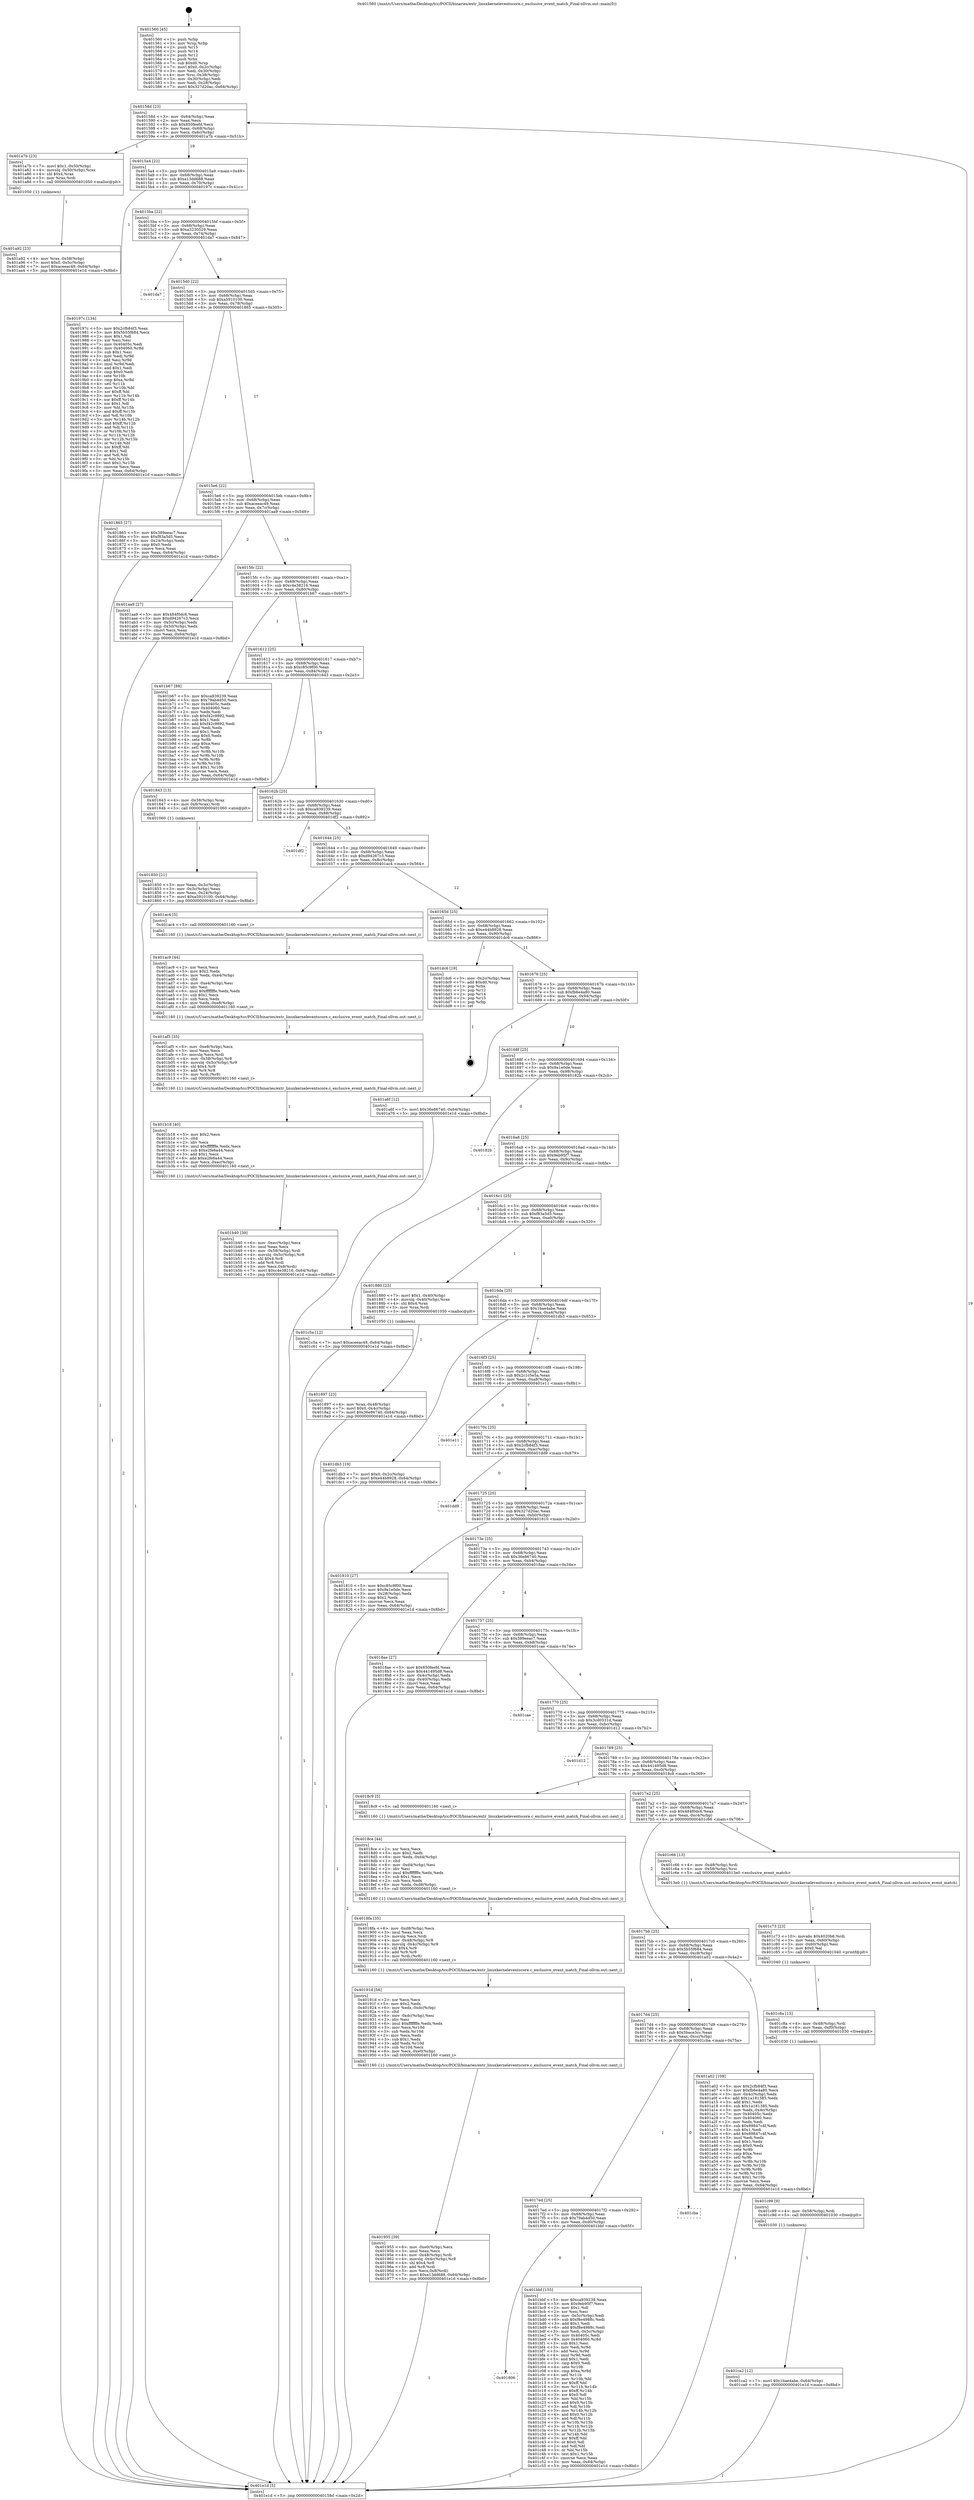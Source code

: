 digraph "0x401560" {
  label = "0x401560 (/mnt/c/Users/mathe/Desktop/tcc/POCII/binaries/extr_linuxkerneleventscore.c_exclusive_event_match_Final-ollvm.out::main(0))"
  labelloc = "t"
  node[shape=record]

  Entry [label="",width=0.3,height=0.3,shape=circle,fillcolor=black,style=filled]
  "0x40158d" [label="{
     0x40158d [23]\l
     | [instrs]\l
     &nbsp;&nbsp;0x40158d \<+3\>: mov -0x64(%rbp),%eax\l
     &nbsp;&nbsp;0x401590 \<+2\>: mov %eax,%ecx\l
     &nbsp;&nbsp;0x401592 \<+6\>: sub $0x850feefd,%ecx\l
     &nbsp;&nbsp;0x401598 \<+3\>: mov %eax,-0x68(%rbp)\l
     &nbsp;&nbsp;0x40159b \<+3\>: mov %ecx,-0x6c(%rbp)\l
     &nbsp;&nbsp;0x40159e \<+6\>: je 0000000000401a7b \<main+0x51b\>\l
  }"]
  "0x401a7b" [label="{
     0x401a7b [23]\l
     | [instrs]\l
     &nbsp;&nbsp;0x401a7b \<+7\>: movl $0x1,-0x50(%rbp)\l
     &nbsp;&nbsp;0x401a82 \<+4\>: movslq -0x50(%rbp),%rax\l
     &nbsp;&nbsp;0x401a86 \<+4\>: shl $0x4,%rax\l
     &nbsp;&nbsp;0x401a8a \<+3\>: mov %rax,%rdi\l
     &nbsp;&nbsp;0x401a8d \<+5\>: call 0000000000401050 \<malloc@plt\>\l
     | [calls]\l
     &nbsp;&nbsp;0x401050 \{1\} (unknown)\l
  }"]
  "0x4015a4" [label="{
     0x4015a4 [22]\l
     | [instrs]\l
     &nbsp;&nbsp;0x4015a4 \<+5\>: jmp 00000000004015a9 \<main+0x49\>\l
     &nbsp;&nbsp;0x4015a9 \<+3\>: mov -0x68(%rbp),%eax\l
     &nbsp;&nbsp;0x4015ac \<+5\>: sub $0xa13dd688,%eax\l
     &nbsp;&nbsp;0x4015b1 \<+3\>: mov %eax,-0x70(%rbp)\l
     &nbsp;&nbsp;0x4015b4 \<+6\>: je 000000000040197c \<main+0x41c\>\l
  }"]
  Exit [label="",width=0.3,height=0.3,shape=circle,fillcolor=black,style=filled,peripheries=2]
  "0x40197c" [label="{
     0x40197c [134]\l
     | [instrs]\l
     &nbsp;&nbsp;0x40197c \<+5\>: mov $0x2cfb84f3,%eax\l
     &nbsp;&nbsp;0x401981 \<+5\>: mov $0x5b55f684,%ecx\l
     &nbsp;&nbsp;0x401986 \<+2\>: mov $0x1,%dl\l
     &nbsp;&nbsp;0x401988 \<+2\>: xor %esi,%esi\l
     &nbsp;&nbsp;0x40198a \<+7\>: mov 0x40405c,%edi\l
     &nbsp;&nbsp;0x401991 \<+8\>: mov 0x404060,%r8d\l
     &nbsp;&nbsp;0x401999 \<+3\>: sub $0x1,%esi\l
     &nbsp;&nbsp;0x40199c \<+3\>: mov %edi,%r9d\l
     &nbsp;&nbsp;0x40199f \<+3\>: add %esi,%r9d\l
     &nbsp;&nbsp;0x4019a2 \<+4\>: imul %r9d,%edi\l
     &nbsp;&nbsp;0x4019a6 \<+3\>: and $0x1,%edi\l
     &nbsp;&nbsp;0x4019a9 \<+3\>: cmp $0x0,%edi\l
     &nbsp;&nbsp;0x4019ac \<+4\>: sete %r10b\l
     &nbsp;&nbsp;0x4019b0 \<+4\>: cmp $0xa,%r8d\l
     &nbsp;&nbsp;0x4019b4 \<+4\>: setl %r11b\l
     &nbsp;&nbsp;0x4019b8 \<+3\>: mov %r10b,%bl\l
     &nbsp;&nbsp;0x4019bb \<+3\>: xor $0xff,%bl\l
     &nbsp;&nbsp;0x4019be \<+3\>: mov %r11b,%r14b\l
     &nbsp;&nbsp;0x4019c1 \<+4\>: xor $0xff,%r14b\l
     &nbsp;&nbsp;0x4019c5 \<+3\>: xor $0x1,%dl\l
     &nbsp;&nbsp;0x4019c8 \<+3\>: mov %bl,%r15b\l
     &nbsp;&nbsp;0x4019cb \<+4\>: and $0xff,%r15b\l
     &nbsp;&nbsp;0x4019cf \<+3\>: and %dl,%r10b\l
     &nbsp;&nbsp;0x4019d2 \<+3\>: mov %r14b,%r12b\l
     &nbsp;&nbsp;0x4019d5 \<+4\>: and $0xff,%r12b\l
     &nbsp;&nbsp;0x4019d9 \<+3\>: and %dl,%r11b\l
     &nbsp;&nbsp;0x4019dc \<+3\>: or %r10b,%r15b\l
     &nbsp;&nbsp;0x4019df \<+3\>: or %r11b,%r12b\l
     &nbsp;&nbsp;0x4019e2 \<+3\>: xor %r12b,%r15b\l
     &nbsp;&nbsp;0x4019e5 \<+3\>: or %r14b,%bl\l
     &nbsp;&nbsp;0x4019e8 \<+3\>: xor $0xff,%bl\l
     &nbsp;&nbsp;0x4019eb \<+3\>: or $0x1,%dl\l
     &nbsp;&nbsp;0x4019ee \<+2\>: and %dl,%bl\l
     &nbsp;&nbsp;0x4019f0 \<+3\>: or %bl,%r15b\l
     &nbsp;&nbsp;0x4019f3 \<+4\>: test $0x1,%r15b\l
     &nbsp;&nbsp;0x4019f7 \<+3\>: cmovne %ecx,%eax\l
     &nbsp;&nbsp;0x4019fa \<+3\>: mov %eax,-0x64(%rbp)\l
     &nbsp;&nbsp;0x4019fd \<+5\>: jmp 0000000000401e1d \<main+0x8bd\>\l
  }"]
  "0x4015ba" [label="{
     0x4015ba [22]\l
     | [instrs]\l
     &nbsp;&nbsp;0x4015ba \<+5\>: jmp 00000000004015bf \<main+0x5f\>\l
     &nbsp;&nbsp;0x4015bf \<+3\>: mov -0x68(%rbp),%eax\l
     &nbsp;&nbsp;0x4015c2 \<+5\>: sub $0xa3230529,%eax\l
     &nbsp;&nbsp;0x4015c7 \<+3\>: mov %eax,-0x74(%rbp)\l
     &nbsp;&nbsp;0x4015ca \<+6\>: je 0000000000401da7 \<main+0x847\>\l
  }"]
  "0x401ca2" [label="{
     0x401ca2 [12]\l
     | [instrs]\l
     &nbsp;&nbsp;0x401ca2 \<+7\>: movl $0x1bae4abe,-0x64(%rbp)\l
     &nbsp;&nbsp;0x401ca9 \<+5\>: jmp 0000000000401e1d \<main+0x8bd\>\l
  }"]
  "0x401da7" [label="{
     0x401da7\l
  }", style=dashed]
  "0x4015d0" [label="{
     0x4015d0 [22]\l
     | [instrs]\l
     &nbsp;&nbsp;0x4015d0 \<+5\>: jmp 00000000004015d5 \<main+0x75\>\l
     &nbsp;&nbsp;0x4015d5 \<+3\>: mov -0x68(%rbp),%eax\l
     &nbsp;&nbsp;0x4015d8 \<+5\>: sub $0xa5910100,%eax\l
     &nbsp;&nbsp;0x4015dd \<+3\>: mov %eax,-0x78(%rbp)\l
     &nbsp;&nbsp;0x4015e0 \<+6\>: je 0000000000401865 \<main+0x305\>\l
  }"]
  "0x401c99" [label="{
     0x401c99 [9]\l
     | [instrs]\l
     &nbsp;&nbsp;0x401c99 \<+4\>: mov -0x58(%rbp),%rdi\l
     &nbsp;&nbsp;0x401c9d \<+5\>: call 0000000000401030 \<free@plt\>\l
     | [calls]\l
     &nbsp;&nbsp;0x401030 \{1\} (unknown)\l
  }"]
  "0x401865" [label="{
     0x401865 [27]\l
     | [instrs]\l
     &nbsp;&nbsp;0x401865 \<+5\>: mov $0x389eeac7,%eax\l
     &nbsp;&nbsp;0x40186a \<+5\>: mov $0xf83a5d5,%ecx\l
     &nbsp;&nbsp;0x40186f \<+3\>: mov -0x24(%rbp),%edx\l
     &nbsp;&nbsp;0x401872 \<+3\>: cmp $0x0,%edx\l
     &nbsp;&nbsp;0x401875 \<+3\>: cmove %ecx,%eax\l
     &nbsp;&nbsp;0x401878 \<+3\>: mov %eax,-0x64(%rbp)\l
     &nbsp;&nbsp;0x40187b \<+5\>: jmp 0000000000401e1d \<main+0x8bd\>\l
  }"]
  "0x4015e6" [label="{
     0x4015e6 [22]\l
     | [instrs]\l
     &nbsp;&nbsp;0x4015e6 \<+5\>: jmp 00000000004015eb \<main+0x8b\>\l
     &nbsp;&nbsp;0x4015eb \<+3\>: mov -0x68(%rbp),%eax\l
     &nbsp;&nbsp;0x4015ee \<+5\>: sub $0xaceeac49,%eax\l
     &nbsp;&nbsp;0x4015f3 \<+3\>: mov %eax,-0x7c(%rbp)\l
     &nbsp;&nbsp;0x4015f6 \<+6\>: je 0000000000401aa9 \<main+0x549\>\l
  }"]
  "0x401c8a" [label="{
     0x401c8a [15]\l
     | [instrs]\l
     &nbsp;&nbsp;0x401c8a \<+4\>: mov -0x48(%rbp),%rdi\l
     &nbsp;&nbsp;0x401c8e \<+6\>: mov %eax,-0xf0(%rbp)\l
     &nbsp;&nbsp;0x401c94 \<+5\>: call 0000000000401030 \<free@plt\>\l
     | [calls]\l
     &nbsp;&nbsp;0x401030 \{1\} (unknown)\l
  }"]
  "0x401aa9" [label="{
     0x401aa9 [27]\l
     | [instrs]\l
     &nbsp;&nbsp;0x401aa9 \<+5\>: mov $0x484f0dc6,%eax\l
     &nbsp;&nbsp;0x401aae \<+5\>: mov $0xd94267c3,%ecx\l
     &nbsp;&nbsp;0x401ab3 \<+3\>: mov -0x5c(%rbp),%edx\l
     &nbsp;&nbsp;0x401ab6 \<+3\>: cmp -0x50(%rbp),%edx\l
     &nbsp;&nbsp;0x401ab9 \<+3\>: cmovl %ecx,%eax\l
     &nbsp;&nbsp;0x401abc \<+3\>: mov %eax,-0x64(%rbp)\l
     &nbsp;&nbsp;0x401abf \<+5\>: jmp 0000000000401e1d \<main+0x8bd\>\l
  }"]
  "0x4015fc" [label="{
     0x4015fc [22]\l
     | [instrs]\l
     &nbsp;&nbsp;0x4015fc \<+5\>: jmp 0000000000401601 \<main+0xa1\>\l
     &nbsp;&nbsp;0x401601 \<+3\>: mov -0x68(%rbp),%eax\l
     &nbsp;&nbsp;0x401604 \<+5\>: sub $0xc4e38216,%eax\l
     &nbsp;&nbsp;0x401609 \<+3\>: mov %eax,-0x80(%rbp)\l
     &nbsp;&nbsp;0x40160c \<+6\>: je 0000000000401b67 \<main+0x607\>\l
  }"]
  "0x401c73" [label="{
     0x401c73 [23]\l
     | [instrs]\l
     &nbsp;&nbsp;0x401c73 \<+10\>: movabs $0x4020b6,%rdi\l
     &nbsp;&nbsp;0x401c7d \<+3\>: mov %eax,-0x60(%rbp)\l
     &nbsp;&nbsp;0x401c80 \<+3\>: mov -0x60(%rbp),%esi\l
     &nbsp;&nbsp;0x401c83 \<+2\>: mov $0x0,%al\l
     &nbsp;&nbsp;0x401c85 \<+5\>: call 0000000000401040 \<printf@plt\>\l
     | [calls]\l
     &nbsp;&nbsp;0x401040 \{1\} (unknown)\l
  }"]
  "0x401b67" [label="{
     0x401b67 [88]\l
     | [instrs]\l
     &nbsp;&nbsp;0x401b67 \<+5\>: mov $0xca939239,%eax\l
     &nbsp;&nbsp;0x401b6c \<+5\>: mov $0x79ab4d50,%ecx\l
     &nbsp;&nbsp;0x401b71 \<+7\>: mov 0x40405c,%edx\l
     &nbsp;&nbsp;0x401b78 \<+7\>: mov 0x404060,%esi\l
     &nbsp;&nbsp;0x401b7f \<+2\>: mov %edx,%edi\l
     &nbsp;&nbsp;0x401b81 \<+6\>: sub $0xf42c9892,%edi\l
     &nbsp;&nbsp;0x401b87 \<+3\>: sub $0x1,%edi\l
     &nbsp;&nbsp;0x401b8a \<+6\>: add $0xf42c9892,%edi\l
     &nbsp;&nbsp;0x401b90 \<+3\>: imul %edi,%edx\l
     &nbsp;&nbsp;0x401b93 \<+3\>: and $0x1,%edx\l
     &nbsp;&nbsp;0x401b96 \<+3\>: cmp $0x0,%edx\l
     &nbsp;&nbsp;0x401b99 \<+4\>: sete %r8b\l
     &nbsp;&nbsp;0x401b9d \<+3\>: cmp $0xa,%esi\l
     &nbsp;&nbsp;0x401ba0 \<+4\>: setl %r9b\l
     &nbsp;&nbsp;0x401ba4 \<+3\>: mov %r8b,%r10b\l
     &nbsp;&nbsp;0x401ba7 \<+3\>: and %r9b,%r10b\l
     &nbsp;&nbsp;0x401baa \<+3\>: xor %r9b,%r8b\l
     &nbsp;&nbsp;0x401bad \<+3\>: or %r8b,%r10b\l
     &nbsp;&nbsp;0x401bb0 \<+4\>: test $0x1,%r10b\l
     &nbsp;&nbsp;0x401bb4 \<+3\>: cmovne %ecx,%eax\l
     &nbsp;&nbsp;0x401bb7 \<+3\>: mov %eax,-0x64(%rbp)\l
     &nbsp;&nbsp;0x401bba \<+5\>: jmp 0000000000401e1d \<main+0x8bd\>\l
  }"]
  "0x401612" [label="{
     0x401612 [25]\l
     | [instrs]\l
     &nbsp;&nbsp;0x401612 \<+5\>: jmp 0000000000401617 \<main+0xb7\>\l
     &nbsp;&nbsp;0x401617 \<+3\>: mov -0x68(%rbp),%eax\l
     &nbsp;&nbsp;0x40161a \<+5\>: sub $0xc85c9f00,%eax\l
     &nbsp;&nbsp;0x40161f \<+6\>: mov %eax,-0x84(%rbp)\l
     &nbsp;&nbsp;0x401625 \<+6\>: je 0000000000401843 \<main+0x2e3\>\l
  }"]
  "0x401806" [label="{
     0x401806\l
  }", style=dashed]
  "0x401843" [label="{
     0x401843 [13]\l
     | [instrs]\l
     &nbsp;&nbsp;0x401843 \<+4\>: mov -0x38(%rbp),%rax\l
     &nbsp;&nbsp;0x401847 \<+4\>: mov 0x8(%rax),%rdi\l
     &nbsp;&nbsp;0x40184b \<+5\>: call 0000000000401060 \<atoi@plt\>\l
     | [calls]\l
     &nbsp;&nbsp;0x401060 \{1\} (unknown)\l
  }"]
  "0x40162b" [label="{
     0x40162b [25]\l
     | [instrs]\l
     &nbsp;&nbsp;0x40162b \<+5\>: jmp 0000000000401630 \<main+0xd0\>\l
     &nbsp;&nbsp;0x401630 \<+3\>: mov -0x68(%rbp),%eax\l
     &nbsp;&nbsp;0x401633 \<+5\>: sub $0xca939239,%eax\l
     &nbsp;&nbsp;0x401638 \<+6\>: mov %eax,-0x88(%rbp)\l
     &nbsp;&nbsp;0x40163e \<+6\>: je 0000000000401df2 \<main+0x892\>\l
  }"]
  "0x401bbf" [label="{
     0x401bbf [155]\l
     | [instrs]\l
     &nbsp;&nbsp;0x401bbf \<+5\>: mov $0xca939239,%eax\l
     &nbsp;&nbsp;0x401bc4 \<+5\>: mov $0x9eb95f7,%ecx\l
     &nbsp;&nbsp;0x401bc9 \<+2\>: mov $0x1,%dl\l
     &nbsp;&nbsp;0x401bcb \<+2\>: xor %esi,%esi\l
     &nbsp;&nbsp;0x401bcd \<+3\>: mov -0x5c(%rbp),%edi\l
     &nbsp;&nbsp;0x401bd0 \<+6\>: sub $0xf8e4988c,%edi\l
     &nbsp;&nbsp;0x401bd6 \<+3\>: add $0x1,%edi\l
     &nbsp;&nbsp;0x401bd9 \<+6\>: add $0xf8e4988c,%edi\l
     &nbsp;&nbsp;0x401bdf \<+3\>: mov %edi,-0x5c(%rbp)\l
     &nbsp;&nbsp;0x401be2 \<+7\>: mov 0x40405c,%edi\l
     &nbsp;&nbsp;0x401be9 \<+8\>: mov 0x404060,%r8d\l
     &nbsp;&nbsp;0x401bf1 \<+3\>: sub $0x1,%esi\l
     &nbsp;&nbsp;0x401bf4 \<+3\>: mov %edi,%r9d\l
     &nbsp;&nbsp;0x401bf7 \<+3\>: add %esi,%r9d\l
     &nbsp;&nbsp;0x401bfa \<+4\>: imul %r9d,%edi\l
     &nbsp;&nbsp;0x401bfe \<+3\>: and $0x1,%edi\l
     &nbsp;&nbsp;0x401c01 \<+3\>: cmp $0x0,%edi\l
     &nbsp;&nbsp;0x401c04 \<+4\>: sete %r10b\l
     &nbsp;&nbsp;0x401c08 \<+4\>: cmp $0xa,%r8d\l
     &nbsp;&nbsp;0x401c0c \<+4\>: setl %r11b\l
     &nbsp;&nbsp;0x401c10 \<+3\>: mov %r10b,%bl\l
     &nbsp;&nbsp;0x401c13 \<+3\>: xor $0xff,%bl\l
     &nbsp;&nbsp;0x401c16 \<+3\>: mov %r11b,%r14b\l
     &nbsp;&nbsp;0x401c19 \<+4\>: xor $0xff,%r14b\l
     &nbsp;&nbsp;0x401c1d \<+3\>: xor $0x0,%dl\l
     &nbsp;&nbsp;0x401c20 \<+3\>: mov %bl,%r15b\l
     &nbsp;&nbsp;0x401c23 \<+4\>: and $0x0,%r15b\l
     &nbsp;&nbsp;0x401c27 \<+3\>: and %dl,%r10b\l
     &nbsp;&nbsp;0x401c2a \<+3\>: mov %r14b,%r12b\l
     &nbsp;&nbsp;0x401c2d \<+4\>: and $0x0,%r12b\l
     &nbsp;&nbsp;0x401c31 \<+3\>: and %dl,%r11b\l
     &nbsp;&nbsp;0x401c34 \<+3\>: or %r10b,%r15b\l
     &nbsp;&nbsp;0x401c37 \<+3\>: or %r11b,%r12b\l
     &nbsp;&nbsp;0x401c3a \<+3\>: xor %r12b,%r15b\l
     &nbsp;&nbsp;0x401c3d \<+3\>: or %r14b,%bl\l
     &nbsp;&nbsp;0x401c40 \<+3\>: xor $0xff,%bl\l
     &nbsp;&nbsp;0x401c43 \<+3\>: or $0x0,%dl\l
     &nbsp;&nbsp;0x401c46 \<+2\>: and %dl,%bl\l
     &nbsp;&nbsp;0x401c48 \<+3\>: or %bl,%r15b\l
     &nbsp;&nbsp;0x401c4b \<+4\>: test $0x1,%r15b\l
     &nbsp;&nbsp;0x401c4f \<+3\>: cmovne %ecx,%eax\l
     &nbsp;&nbsp;0x401c52 \<+3\>: mov %eax,-0x64(%rbp)\l
     &nbsp;&nbsp;0x401c55 \<+5\>: jmp 0000000000401e1d \<main+0x8bd\>\l
  }"]
  "0x401df2" [label="{
     0x401df2\l
  }", style=dashed]
  "0x401644" [label="{
     0x401644 [25]\l
     | [instrs]\l
     &nbsp;&nbsp;0x401644 \<+5\>: jmp 0000000000401649 \<main+0xe9\>\l
     &nbsp;&nbsp;0x401649 \<+3\>: mov -0x68(%rbp),%eax\l
     &nbsp;&nbsp;0x40164c \<+5\>: sub $0xd94267c3,%eax\l
     &nbsp;&nbsp;0x401651 \<+6\>: mov %eax,-0x8c(%rbp)\l
     &nbsp;&nbsp;0x401657 \<+6\>: je 0000000000401ac4 \<main+0x564\>\l
  }"]
  "0x4017ed" [label="{
     0x4017ed [25]\l
     | [instrs]\l
     &nbsp;&nbsp;0x4017ed \<+5\>: jmp 00000000004017f2 \<main+0x292\>\l
     &nbsp;&nbsp;0x4017f2 \<+3\>: mov -0x68(%rbp),%eax\l
     &nbsp;&nbsp;0x4017f5 \<+5\>: sub $0x79ab4d50,%eax\l
     &nbsp;&nbsp;0x4017fa \<+6\>: mov %eax,-0xd0(%rbp)\l
     &nbsp;&nbsp;0x401800 \<+6\>: je 0000000000401bbf \<main+0x65f\>\l
  }"]
  "0x401ac4" [label="{
     0x401ac4 [5]\l
     | [instrs]\l
     &nbsp;&nbsp;0x401ac4 \<+5\>: call 0000000000401160 \<next_i\>\l
     | [calls]\l
     &nbsp;&nbsp;0x401160 \{1\} (/mnt/c/Users/mathe/Desktop/tcc/POCII/binaries/extr_linuxkerneleventscore.c_exclusive_event_match_Final-ollvm.out::next_i)\l
  }"]
  "0x40165d" [label="{
     0x40165d [25]\l
     | [instrs]\l
     &nbsp;&nbsp;0x40165d \<+5\>: jmp 0000000000401662 \<main+0x102\>\l
     &nbsp;&nbsp;0x401662 \<+3\>: mov -0x68(%rbp),%eax\l
     &nbsp;&nbsp;0x401665 \<+5\>: sub $0xe44b8928,%eax\l
     &nbsp;&nbsp;0x40166a \<+6\>: mov %eax,-0x90(%rbp)\l
     &nbsp;&nbsp;0x401670 \<+6\>: je 0000000000401dc6 \<main+0x866\>\l
  }"]
  "0x401cba" [label="{
     0x401cba\l
  }", style=dashed]
  "0x401dc6" [label="{
     0x401dc6 [19]\l
     | [instrs]\l
     &nbsp;&nbsp;0x401dc6 \<+3\>: mov -0x2c(%rbp),%eax\l
     &nbsp;&nbsp;0x401dc9 \<+7\>: add $0xd0,%rsp\l
     &nbsp;&nbsp;0x401dd0 \<+1\>: pop %rbx\l
     &nbsp;&nbsp;0x401dd1 \<+2\>: pop %r12\l
     &nbsp;&nbsp;0x401dd3 \<+2\>: pop %r14\l
     &nbsp;&nbsp;0x401dd5 \<+2\>: pop %r15\l
     &nbsp;&nbsp;0x401dd7 \<+1\>: pop %rbp\l
     &nbsp;&nbsp;0x401dd8 \<+1\>: ret\l
  }"]
  "0x401676" [label="{
     0x401676 [25]\l
     | [instrs]\l
     &nbsp;&nbsp;0x401676 \<+5\>: jmp 000000000040167b \<main+0x11b\>\l
     &nbsp;&nbsp;0x40167b \<+3\>: mov -0x68(%rbp),%eax\l
     &nbsp;&nbsp;0x40167e \<+5\>: sub $0xfb6e4a80,%eax\l
     &nbsp;&nbsp;0x401683 \<+6\>: mov %eax,-0x94(%rbp)\l
     &nbsp;&nbsp;0x401689 \<+6\>: je 0000000000401a6f \<main+0x50f\>\l
  }"]
  "0x401b40" [label="{
     0x401b40 [39]\l
     | [instrs]\l
     &nbsp;&nbsp;0x401b40 \<+6\>: mov -0xec(%rbp),%ecx\l
     &nbsp;&nbsp;0x401b46 \<+3\>: imul %eax,%ecx\l
     &nbsp;&nbsp;0x401b49 \<+4\>: mov -0x58(%rbp),%rdi\l
     &nbsp;&nbsp;0x401b4d \<+4\>: movslq -0x5c(%rbp),%r8\l
     &nbsp;&nbsp;0x401b51 \<+4\>: shl $0x4,%r8\l
     &nbsp;&nbsp;0x401b55 \<+3\>: add %r8,%rdi\l
     &nbsp;&nbsp;0x401b58 \<+3\>: mov %ecx,0x8(%rdi)\l
     &nbsp;&nbsp;0x401b5b \<+7\>: movl $0xc4e38216,-0x64(%rbp)\l
     &nbsp;&nbsp;0x401b62 \<+5\>: jmp 0000000000401e1d \<main+0x8bd\>\l
  }"]
  "0x401a6f" [label="{
     0x401a6f [12]\l
     | [instrs]\l
     &nbsp;&nbsp;0x401a6f \<+7\>: movl $0x36e86740,-0x64(%rbp)\l
     &nbsp;&nbsp;0x401a76 \<+5\>: jmp 0000000000401e1d \<main+0x8bd\>\l
  }"]
  "0x40168f" [label="{
     0x40168f [25]\l
     | [instrs]\l
     &nbsp;&nbsp;0x40168f \<+5\>: jmp 0000000000401694 \<main+0x134\>\l
     &nbsp;&nbsp;0x401694 \<+3\>: mov -0x68(%rbp),%eax\l
     &nbsp;&nbsp;0x401697 \<+5\>: sub $0x9a1e0de,%eax\l
     &nbsp;&nbsp;0x40169c \<+6\>: mov %eax,-0x98(%rbp)\l
     &nbsp;&nbsp;0x4016a2 \<+6\>: je 000000000040182b \<main+0x2cb\>\l
  }"]
  "0x401b18" [label="{
     0x401b18 [40]\l
     | [instrs]\l
     &nbsp;&nbsp;0x401b18 \<+5\>: mov $0x2,%ecx\l
     &nbsp;&nbsp;0x401b1d \<+1\>: cltd\l
     &nbsp;&nbsp;0x401b1e \<+2\>: idiv %ecx\l
     &nbsp;&nbsp;0x401b20 \<+6\>: imul $0xfffffffe,%edx,%ecx\l
     &nbsp;&nbsp;0x401b26 \<+6\>: sub $0xe2fe6a44,%ecx\l
     &nbsp;&nbsp;0x401b2c \<+3\>: add $0x1,%ecx\l
     &nbsp;&nbsp;0x401b2f \<+6\>: add $0xe2fe6a44,%ecx\l
     &nbsp;&nbsp;0x401b35 \<+6\>: mov %ecx,-0xec(%rbp)\l
     &nbsp;&nbsp;0x401b3b \<+5\>: call 0000000000401160 \<next_i\>\l
     | [calls]\l
     &nbsp;&nbsp;0x401160 \{1\} (/mnt/c/Users/mathe/Desktop/tcc/POCII/binaries/extr_linuxkerneleventscore.c_exclusive_event_match_Final-ollvm.out::next_i)\l
  }"]
  "0x40182b" [label="{
     0x40182b\l
  }", style=dashed]
  "0x4016a8" [label="{
     0x4016a8 [25]\l
     | [instrs]\l
     &nbsp;&nbsp;0x4016a8 \<+5\>: jmp 00000000004016ad \<main+0x14d\>\l
     &nbsp;&nbsp;0x4016ad \<+3\>: mov -0x68(%rbp),%eax\l
     &nbsp;&nbsp;0x4016b0 \<+5\>: sub $0x9eb95f7,%eax\l
     &nbsp;&nbsp;0x4016b5 \<+6\>: mov %eax,-0x9c(%rbp)\l
     &nbsp;&nbsp;0x4016bb \<+6\>: je 0000000000401c5a \<main+0x6fa\>\l
  }"]
  "0x401af5" [label="{
     0x401af5 [35]\l
     | [instrs]\l
     &nbsp;&nbsp;0x401af5 \<+6\>: mov -0xe8(%rbp),%ecx\l
     &nbsp;&nbsp;0x401afb \<+3\>: imul %eax,%ecx\l
     &nbsp;&nbsp;0x401afe \<+3\>: movslq %ecx,%rdi\l
     &nbsp;&nbsp;0x401b01 \<+4\>: mov -0x58(%rbp),%r8\l
     &nbsp;&nbsp;0x401b05 \<+4\>: movslq -0x5c(%rbp),%r9\l
     &nbsp;&nbsp;0x401b09 \<+4\>: shl $0x4,%r9\l
     &nbsp;&nbsp;0x401b0d \<+3\>: add %r9,%r8\l
     &nbsp;&nbsp;0x401b10 \<+3\>: mov %rdi,(%r8)\l
     &nbsp;&nbsp;0x401b13 \<+5\>: call 0000000000401160 \<next_i\>\l
     | [calls]\l
     &nbsp;&nbsp;0x401160 \{1\} (/mnt/c/Users/mathe/Desktop/tcc/POCII/binaries/extr_linuxkerneleventscore.c_exclusive_event_match_Final-ollvm.out::next_i)\l
  }"]
  "0x401c5a" [label="{
     0x401c5a [12]\l
     | [instrs]\l
     &nbsp;&nbsp;0x401c5a \<+7\>: movl $0xaceeac49,-0x64(%rbp)\l
     &nbsp;&nbsp;0x401c61 \<+5\>: jmp 0000000000401e1d \<main+0x8bd\>\l
  }"]
  "0x4016c1" [label="{
     0x4016c1 [25]\l
     | [instrs]\l
     &nbsp;&nbsp;0x4016c1 \<+5\>: jmp 00000000004016c6 \<main+0x166\>\l
     &nbsp;&nbsp;0x4016c6 \<+3\>: mov -0x68(%rbp),%eax\l
     &nbsp;&nbsp;0x4016c9 \<+5\>: sub $0xf83a5d5,%eax\l
     &nbsp;&nbsp;0x4016ce \<+6\>: mov %eax,-0xa0(%rbp)\l
     &nbsp;&nbsp;0x4016d4 \<+6\>: je 0000000000401880 \<main+0x320\>\l
  }"]
  "0x401ac9" [label="{
     0x401ac9 [44]\l
     | [instrs]\l
     &nbsp;&nbsp;0x401ac9 \<+2\>: xor %ecx,%ecx\l
     &nbsp;&nbsp;0x401acb \<+5\>: mov $0x2,%edx\l
     &nbsp;&nbsp;0x401ad0 \<+6\>: mov %edx,-0xe4(%rbp)\l
     &nbsp;&nbsp;0x401ad6 \<+1\>: cltd\l
     &nbsp;&nbsp;0x401ad7 \<+6\>: mov -0xe4(%rbp),%esi\l
     &nbsp;&nbsp;0x401add \<+2\>: idiv %esi\l
     &nbsp;&nbsp;0x401adf \<+6\>: imul $0xfffffffe,%edx,%edx\l
     &nbsp;&nbsp;0x401ae5 \<+3\>: sub $0x1,%ecx\l
     &nbsp;&nbsp;0x401ae8 \<+2\>: sub %ecx,%edx\l
     &nbsp;&nbsp;0x401aea \<+6\>: mov %edx,-0xe8(%rbp)\l
     &nbsp;&nbsp;0x401af0 \<+5\>: call 0000000000401160 \<next_i\>\l
     | [calls]\l
     &nbsp;&nbsp;0x401160 \{1\} (/mnt/c/Users/mathe/Desktop/tcc/POCII/binaries/extr_linuxkerneleventscore.c_exclusive_event_match_Final-ollvm.out::next_i)\l
  }"]
  "0x401880" [label="{
     0x401880 [23]\l
     | [instrs]\l
     &nbsp;&nbsp;0x401880 \<+7\>: movl $0x1,-0x40(%rbp)\l
     &nbsp;&nbsp;0x401887 \<+4\>: movslq -0x40(%rbp),%rax\l
     &nbsp;&nbsp;0x40188b \<+4\>: shl $0x4,%rax\l
     &nbsp;&nbsp;0x40188f \<+3\>: mov %rax,%rdi\l
     &nbsp;&nbsp;0x401892 \<+5\>: call 0000000000401050 \<malloc@plt\>\l
     | [calls]\l
     &nbsp;&nbsp;0x401050 \{1\} (unknown)\l
  }"]
  "0x4016da" [label="{
     0x4016da [25]\l
     | [instrs]\l
     &nbsp;&nbsp;0x4016da \<+5\>: jmp 00000000004016df \<main+0x17f\>\l
     &nbsp;&nbsp;0x4016df \<+3\>: mov -0x68(%rbp),%eax\l
     &nbsp;&nbsp;0x4016e2 \<+5\>: sub $0x1bae4abe,%eax\l
     &nbsp;&nbsp;0x4016e7 \<+6\>: mov %eax,-0xa4(%rbp)\l
     &nbsp;&nbsp;0x4016ed \<+6\>: je 0000000000401db3 \<main+0x853\>\l
  }"]
  "0x401a92" [label="{
     0x401a92 [23]\l
     | [instrs]\l
     &nbsp;&nbsp;0x401a92 \<+4\>: mov %rax,-0x58(%rbp)\l
     &nbsp;&nbsp;0x401a96 \<+7\>: movl $0x0,-0x5c(%rbp)\l
     &nbsp;&nbsp;0x401a9d \<+7\>: movl $0xaceeac49,-0x64(%rbp)\l
     &nbsp;&nbsp;0x401aa4 \<+5\>: jmp 0000000000401e1d \<main+0x8bd\>\l
  }"]
  "0x401db3" [label="{
     0x401db3 [19]\l
     | [instrs]\l
     &nbsp;&nbsp;0x401db3 \<+7\>: movl $0x0,-0x2c(%rbp)\l
     &nbsp;&nbsp;0x401dba \<+7\>: movl $0xe44b8928,-0x64(%rbp)\l
     &nbsp;&nbsp;0x401dc1 \<+5\>: jmp 0000000000401e1d \<main+0x8bd\>\l
  }"]
  "0x4016f3" [label="{
     0x4016f3 [25]\l
     | [instrs]\l
     &nbsp;&nbsp;0x4016f3 \<+5\>: jmp 00000000004016f8 \<main+0x198\>\l
     &nbsp;&nbsp;0x4016f8 \<+3\>: mov -0x68(%rbp),%eax\l
     &nbsp;&nbsp;0x4016fb \<+5\>: sub $0x2c1c5e5a,%eax\l
     &nbsp;&nbsp;0x401700 \<+6\>: mov %eax,-0xa8(%rbp)\l
     &nbsp;&nbsp;0x401706 \<+6\>: je 0000000000401e11 \<main+0x8b1\>\l
  }"]
  "0x4017d4" [label="{
     0x4017d4 [25]\l
     | [instrs]\l
     &nbsp;&nbsp;0x4017d4 \<+5\>: jmp 00000000004017d9 \<main+0x279\>\l
     &nbsp;&nbsp;0x4017d9 \<+3\>: mov -0x68(%rbp),%eax\l
     &nbsp;&nbsp;0x4017dc \<+5\>: sub $0x5bace3cc,%eax\l
     &nbsp;&nbsp;0x4017e1 \<+6\>: mov %eax,-0xcc(%rbp)\l
     &nbsp;&nbsp;0x4017e7 \<+6\>: je 0000000000401cba \<main+0x75a\>\l
  }"]
  "0x401e11" [label="{
     0x401e11\l
  }", style=dashed]
  "0x40170c" [label="{
     0x40170c [25]\l
     | [instrs]\l
     &nbsp;&nbsp;0x40170c \<+5\>: jmp 0000000000401711 \<main+0x1b1\>\l
     &nbsp;&nbsp;0x401711 \<+3\>: mov -0x68(%rbp),%eax\l
     &nbsp;&nbsp;0x401714 \<+5\>: sub $0x2cfb84f3,%eax\l
     &nbsp;&nbsp;0x401719 \<+6\>: mov %eax,-0xac(%rbp)\l
     &nbsp;&nbsp;0x40171f \<+6\>: je 0000000000401dd9 \<main+0x879\>\l
  }"]
  "0x401a02" [label="{
     0x401a02 [109]\l
     | [instrs]\l
     &nbsp;&nbsp;0x401a02 \<+5\>: mov $0x2cfb84f3,%eax\l
     &nbsp;&nbsp;0x401a07 \<+5\>: mov $0xfb6e4a80,%ecx\l
     &nbsp;&nbsp;0x401a0c \<+3\>: mov -0x4c(%rbp),%edx\l
     &nbsp;&nbsp;0x401a0f \<+6\>: add $0x1a181385,%edx\l
     &nbsp;&nbsp;0x401a15 \<+3\>: add $0x1,%edx\l
     &nbsp;&nbsp;0x401a18 \<+6\>: sub $0x1a181385,%edx\l
     &nbsp;&nbsp;0x401a1e \<+3\>: mov %edx,-0x4c(%rbp)\l
     &nbsp;&nbsp;0x401a21 \<+7\>: mov 0x40405c,%edx\l
     &nbsp;&nbsp;0x401a28 \<+7\>: mov 0x404060,%esi\l
     &nbsp;&nbsp;0x401a2f \<+2\>: mov %edx,%edi\l
     &nbsp;&nbsp;0x401a31 \<+6\>: sub $0x89847c4f,%edi\l
     &nbsp;&nbsp;0x401a37 \<+3\>: sub $0x1,%edi\l
     &nbsp;&nbsp;0x401a3a \<+6\>: add $0x89847c4f,%edi\l
     &nbsp;&nbsp;0x401a40 \<+3\>: imul %edi,%edx\l
     &nbsp;&nbsp;0x401a43 \<+3\>: and $0x1,%edx\l
     &nbsp;&nbsp;0x401a46 \<+3\>: cmp $0x0,%edx\l
     &nbsp;&nbsp;0x401a49 \<+4\>: sete %r8b\l
     &nbsp;&nbsp;0x401a4d \<+3\>: cmp $0xa,%esi\l
     &nbsp;&nbsp;0x401a50 \<+4\>: setl %r9b\l
     &nbsp;&nbsp;0x401a54 \<+3\>: mov %r8b,%r10b\l
     &nbsp;&nbsp;0x401a57 \<+3\>: and %r9b,%r10b\l
     &nbsp;&nbsp;0x401a5a \<+3\>: xor %r9b,%r8b\l
     &nbsp;&nbsp;0x401a5d \<+3\>: or %r8b,%r10b\l
     &nbsp;&nbsp;0x401a60 \<+4\>: test $0x1,%r10b\l
     &nbsp;&nbsp;0x401a64 \<+3\>: cmovne %ecx,%eax\l
     &nbsp;&nbsp;0x401a67 \<+3\>: mov %eax,-0x64(%rbp)\l
     &nbsp;&nbsp;0x401a6a \<+5\>: jmp 0000000000401e1d \<main+0x8bd\>\l
  }"]
  "0x401dd9" [label="{
     0x401dd9\l
  }", style=dashed]
  "0x401725" [label="{
     0x401725 [25]\l
     | [instrs]\l
     &nbsp;&nbsp;0x401725 \<+5\>: jmp 000000000040172a \<main+0x1ca\>\l
     &nbsp;&nbsp;0x40172a \<+3\>: mov -0x68(%rbp),%eax\l
     &nbsp;&nbsp;0x40172d \<+5\>: sub $0x327d20ac,%eax\l
     &nbsp;&nbsp;0x401732 \<+6\>: mov %eax,-0xb0(%rbp)\l
     &nbsp;&nbsp;0x401738 \<+6\>: je 0000000000401810 \<main+0x2b0\>\l
  }"]
  "0x4017bb" [label="{
     0x4017bb [25]\l
     | [instrs]\l
     &nbsp;&nbsp;0x4017bb \<+5\>: jmp 00000000004017c0 \<main+0x260\>\l
     &nbsp;&nbsp;0x4017c0 \<+3\>: mov -0x68(%rbp),%eax\l
     &nbsp;&nbsp;0x4017c3 \<+5\>: sub $0x5b55f684,%eax\l
     &nbsp;&nbsp;0x4017c8 \<+6\>: mov %eax,-0xc8(%rbp)\l
     &nbsp;&nbsp;0x4017ce \<+6\>: je 0000000000401a02 \<main+0x4a2\>\l
  }"]
  "0x401810" [label="{
     0x401810 [27]\l
     | [instrs]\l
     &nbsp;&nbsp;0x401810 \<+5\>: mov $0xc85c9f00,%eax\l
     &nbsp;&nbsp;0x401815 \<+5\>: mov $0x9a1e0de,%ecx\l
     &nbsp;&nbsp;0x40181a \<+3\>: mov -0x28(%rbp),%edx\l
     &nbsp;&nbsp;0x40181d \<+3\>: cmp $0x2,%edx\l
     &nbsp;&nbsp;0x401820 \<+3\>: cmovne %ecx,%eax\l
     &nbsp;&nbsp;0x401823 \<+3\>: mov %eax,-0x64(%rbp)\l
     &nbsp;&nbsp;0x401826 \<+5\>: jmp 0000000000401e1d \<main+0x8bd\>\l
  }"]
  "0x40173e" [label="{
     0x40173e [25]\l
     | [instrs]\l
     &nbsp;&nbsp;0x40173e \<+5\>: jmp 0000000000401743 \<main+0x1e3\>\l
     &nbsp;&nbsp;0x401743 \<+3\>: mov -0x68(%rbp),%eax\l
     &nbsp;&nbsp;0x401746 \<+5\>: sub $0x36e86740,%eax\l
     &nbsp;&nbsp;0x40174b \<+6\>: mov %eax,-0xb4(%rbp)\l
     &nbsp;&nbsp;0x401751 \<+6\>: je 00000000004018ae \<main+0x34e\>\l
  }"]
  "0x401e1d" [label="{
     0x401e1d [5]\l
     | [instrs]\l
     &nbsp;&nbsp;0x401e1d \<+5\>: jmp 000000000040158d \<main+0x2d\>\l
  }"]
  "0x401560" [label="{
     0x401560 [45]\l
     | [instrs]\l
     &nbsp;&nbsp;0x401560 \<+1\>: push %rbp\l
     &nbsp;&nbsp;0x401561 \<+3\>: mov %rsp,%rbp\l
     &nbsp;&nbsp;0x401564 \<+2\>: push %r15\l
     &nbsp;&nbsp;0x401566 \<+2\>: push %r14\l
     &nbsp;&nbsp;0x401568 \<+2\>: push %r12\l
     &nbsp;&nbsp;0x40156a \<+1\>: push %rbx\l
     &nbsp;&nbsp;0x40156b \<+7\>: sub $0xd0,%rsp\l
     &nbsp;&nbsp;0x401572 \<+7\>: movl $0x0,-0x2c(%rbp)\l
     &nbsp;&nbsp;0x401579 \<+3\>: mov %edi,-0x30(%rbp)\l
     &nbsp;&nbsp;0x40157c \<+4\>: mov %rsi,-0x38(%rbp)\l
     &nbsp;&nbsp;0x401580 \<+3\>: mov -0x30(%rbp),%edi\l
     &nbsp;&nbsp;0x401583 \<+3\>: mov %edi,-0x28(%rbp)\l
     &nbsp;&nbsp;0x401586 \<+7\>: movl $0x327d20ac,-0x64(%rbp)\l
  }"]
  "0x401850" [label="{
     0x401850 [21]\l
     | [instrs]\l
     &nbsp;&nbsp;0x401850 \<+3\>: mov %eax,-0x3c(%rbp)\l
     &nbsp;&nbsp;0x401853 \<+3\>: mov -0x3c(%rbp),%eax\l
     &nbsp;&nbsp;0x401856 \<+3\>: mov %eax,-0x24(%rbp)\l
     &nbsp;&nbsp;0x401859 \<+7\>: movl $0xa5910100,-0x64(%rbp)\l
     &nbsp;&nbsp;0x401860 \<+5\>: jmp 0000000000401e1d \<main+0x8bd\>\l
  }"]
  "0x401897" [label="{
     0x401897 [23]\l
     | [instrs]\l
     &nbsp;&nbsp;0x401897 \<+4\>: mov %rax,-0x48(%rbp)\l
     &nbsp;&nbsp;0x40189b \<+7\>: movl $0x0,-0x4c(%rbp)\l
     &nbsp;&nbsp;0x4018a2 \<+7\>: movl $0x36e86740,-0x64(%rbp)\l
     &nbsp;&nbsp;0x4018a9 \<+5\>: jmp 0000000000401e1d \<main+0x8bd\>\l
  }"]
  "0x401c66" [label="{
     0x401c66 [13]\l
     | [instrs]\l
     &nbsp;&nbsp;0x401c66 \<+4\>: mov -0x48(%rbp),%rdi\l
     &nbsp;&nbsp;0x401c6a \<+4\>: mov -0x58(%rbp),%rsi\l
     &nbsp;&nbsp;0x401c6e \<+5\>: call 00000000004013e0 \<exclusive_event_match\>\l
     | [calls]\l
     &nbsp;&nbsp;0x4013e0 \{1\} (/mnt/c/Users/mathe/Desktop/tcc/POCII/binaries/extr_linuxkerneleventscore.c_exclusive_event_match_Final-ollvm.out::exclusive_event_match)\l
  }"]
  "0x4018ae" [label="{
     0x4018ae [27]\l
     | [instrs]\l
     &nbsp;&nbsp;0x4018ae \<+5\>: mov $0x850feefd,%eax\l
     &nbsp;&nbsp;0x4018b3 \<+5\>: mov $0x441495d8,%ecx\l
     &nbsp;&nbsp;0x4018b8 \<+3\>: mov -0x4c(%rbp),%edx\l
     &nbsp;&nbsp;0x4018bb \<+3\>: cmp -0x40(%rbp),%edx\l
     &nbsp;&nbsp;0x4018be \<+3\>: cmovl %ecx,%eax\l
     &nbsp;&nbsp;0x4018c1 \<+3\>: mov %eax,-0x64(%rbp)\l
     &nbsp;&nbsp;0x4018c4 \<+5\>: jmp 0000000000401e1d \<main+0x8bd\>\l
  }"]
  "0x401757" [label="{
     0x401757 [25]\l
     | [instrs]\l
     &nbsp;&nbsp;0x401757 \<+5\>: jmp 000000000040175c \<main+0x1fc\>\l
     &nbsp;&nbsp;0x40175c \<+3\>: mov -0x68(%rbp),%eax\l
     &nbsp;&nbsp;0x40175f \<+5\>: sub $0x389eeac7,%eax\l
     &nbsp;&nbsp;0x401764 \<+6\>: mov %eax,-0xb8(%rbp)\l
     &nbsp;&nbsp;0x40176a \<+6\>: je 0000000000401cae \<main+0x74e\>\l
  }"]
  "0x401955" [label="{
     0x401955 [39]\l
     | [instrs]\l
     &nbsp;&nbsp;0x401955 \<+6\>: mov -0xe0(%rbp),%ecx\l
     &nbsp;&nbsp;0x40195b \<+3\>: imul %eax,%ecx\l
     &nbsp;&nbsp;0x40195e \<+4\>: mov -0x48(%rbp),%rdi\l
     &nbsp;&nbsp;0x401962 \<+4\>: movslq -0x4c(%rbp),%r8\l
     &nbsp;&nbsp;0x401966 \<+4\>: shl $0x4,%r8\l
     &nbsp;&nbsp;0x40196a \<+3\>: add %r8,%rdi\l
     &nbsp;&nbsp;0x40196d \<+3\>: mov %ecx,0x8(%rdi)\l
     &nbsp;&nbsp;0x401970 \<+7\>: movl $0xa13dd688,-0x64(%rbp)\l
     &nbsp;&nbsp;0x401977 \<+5\>: jmp 0000000000401e1d \<main+0x8bd\>\l
  }"]
  "0x401cae" [label="{
     0x401cae\l
  }", style=dashed]
  "0x401770" [label="{
     0x401770 [25]\l
     | [instrs]\l
     &nbsp;&nbsp;0x401770 \<+5\>: jmp 0000000000401775 \<main+0x215\>\l
     &nbsp;&nbsp;0x401775 \<+3\>: mov -0x68(%rbp),%eax\l
     &nbsp;&nbsp;0x401778 \<+5\>: sub $0x3cd0531d,%eax\l
     &nbsp;&nbsp;0x40177d \<+6\>: mov %eax,-0xbc(%rbp)\l
     &nbsp;&nbsp;0x401783 \<+6\>: je 0000000000401d12 \<main+0x7b2\>\l
  }"]
  "0x40191d" [label="{
     0x40191d [56]\l
     | [instrs]\l
     &nbsp;&nbsp;0x40191d \<+2\>: xor %ecx,%ecx\l
     &nbsp;&nbsp;0x40191f \<+5\>: mov $0x2,%edx\l
     &nbsp;&nbsp;0x401924 \<+6\>: mov %edx,-0xdc(%rbp)\l
     &nbsp;&nbsp;0x40192a \<+1\>: cltd\l
     &nbsp;&nbsp;0x40192b \<+6\>: mov -0xdc(%rbp),%esi\l
     &nbsp;&nbsp;0x401931 \<+2\>: idiv %esi\l
     &nbsp;&nbsp;0x401933 \<+6\>: imul $0xfffffffe,%edx,%edx\l
     &nbsp;&nbsp;0x401939 \<+3\>: mov %ecx,%r10d\l
     &nbsp;&nbsp;0x40193c \<+3\>: sub %edx,%r10d\l
     &nbsp;&nbsp;0x40193f \<+2\>: mov %ecx,%edx\l
     &nbsp;&nbsp;0x401941 \<+3\>: sub $0x1,%edx\l
     &nbsp;&nbsp;0x401944 \<+3\>: add %edx,%r10d\l
     &nbsp;&nbsp;0x401947 \<+3\>: sub %r10d,%ecx\l
     &nbsp;&nbsp;0x40194a \<+6\>: mov %ecx,-0xe0(%rbp)\l
     &nbsp;&nbsp;0x401950 \<+5\>: call 0000000000401160 \<next_i\>\l
     | [calls]\l
     &nbsp;&nbsp;0x401160 \{1\} (/mnt/c/Users/mathe/Desktop/tcc/POCII/binaries/extr_linuxkerneleventscore.c_exclusive_event_match_Final-ollvm.out::next_i)\l
  }"]
  "0x401d12" [label="{
     0x401d12\l
  }", style=dashed]
  "0x401789" [label="{
     0x401789 [25]\l
     | [instrs]\l
     &nbsp;&nbsp;0x401789 \<+5\>: jmp 000000000040178e \<main+0x22e\>\l
     &nbsp;&nbsp;0x40178e \<+3\>: mov -0x68(%rbp),%eax\l
     &nbsp;&nbsp;0x401791 \<+5\>: sub $0x441495d8,%eax\l
     &nbsp;&nbsp;0x401796 \<+6\>: mov %eax,-0xc0(%rbp)\l
     &nbsp;&nbsp;0x40179c \<+6\>: je 00000000004018c9 \<main+0x369\>\l
  }"]
  "0x4018fa" [label="{
     0x4018fa [35]\l
     | [instrs]\l
     &nbsp;&nbsp;0x4018fa \<+6\>: mov -0xd8(%rbp),%ecx\l
     &nbsp;&nbsp;0x401900 \<+3\>: imul %eax,%ecx\l
     &nbsp;&nbsp;0x401903 \<+3\>: movslq %ecx,%rdi\l
     &nbsp;&nbsp;0x401906 \<+4\>: mov -0x48(%rbp),%r8\l
     &nbsp;&nbsp;0x40190a \<+4\>: movslq -0x4c(%rbp),%r9\l
     &nbsp;&nbsp;0x40190e \<+4\>: shl $0x4,%r9\l
     &nbsp;&nbsp;0x401912 \<+3\>: add %r9,%r8\l
     &nbsp;&nbsp;0x401915 \<+3\>: mov %rdi,(%r8)\l
     &nbsp;&nbsp;0x401918 \<+5\>: call 0000000000401160 \<next_i\>\l
     | [calls]\l
     &nbsp;&nbsp;0x401160 \{1\} (/mnt/c/Users/mathe/Desktop/tcc/POCII/binaries/extr_linuxkerneleventscore.c_exclusive_event_match_Final-ollvm.out::next_i)\l
  }"]
  "0x4018c9" [label="{
     0x4018c9 [5]\l
     | [instrs]\l
     &nbsp;&nbsp;0x4018c9 \<+5\>: call 0000000000401160 \<next_i\>\l
     | [calls]\l
     &nbsp;&nbsp;0x401160 \{1\} (/mnt/c/Users/mathe/Desktop/tcc/POCII/binaries/extr_linuxkerneleventscore.c_exclusive_event_match_Final-ollvm.out::next_i)\l
  }"]
  "0x4017a2" [label="{
     0x4017a2 [25]\l
     | [instrs]\l
     &nbsp;&nbsp;0x4017a2 \<+5\>: jmp 00000000004017a7 \<main+0x247\>\l
     &nbsp;&nbsp;0x4017a7 \<+3\>: mov -0x68(%rbp),%eax\l
     &nbsp;&nbsp;0x4017aa \<+5\>: sub $0x484f0dc6,%eax\l
     &nbsp;&nbsp;0x4017af \<+6\>: mov %eax,-0xc4(%rbp)\l
     &nbsp;&nbsp;0x4017b5 \<+6\>: je 0000000000401c66 \<main+0x706\>\l
  }"]
  "0x4018ce" [label="{
     0x4018ce [44]\l
     | [instrs]\l
     &nbsp;&nbsp;0x4018ce \<+2\>: xor %ecx,%ecx\l
     &nbsp;&nbsp;0x4018d0 \<+5\>: mov $0x2,%edx\l
     &nbsp;&nbsp;0x4018d5 \<+6\>: mov %edx,-0xd4(%rbp)\l
     &nbsp;&nbsp;0x4018db \<+1\>: cltd\l
     &nbsp;&nbsp;0x4018dc \<+6\>: mov -0xd4(%rbp),%esi\l
     &nbsp;&nbsp;0x4018e2 \<+2\>: idiv %esi\l
     &nbsp;&nbsp;0x4018e4 \<+6\>: imul $0xfffffffe,%edx,%edx\l
     &nbsp;&nbsp;0x4018ea \<+3\>: sub $0x1,%ecx\l
     &nbsp;&nbsp;0x4018ed \<+2\>: sub %ecx,%edx\l
     &nbsp;&nbsp;0x4018ef \<+6\>: mov %edx,-0xd8(%rbp)\l
     &nbsp;&nbsp;0x4018f5 \<+5\>: call 0000000000401160 \<next_i\>\l
     | [calls]\l
     &nbsp;&nbsp;0x401160 \{1\} (/mnt/c/Users/mathe/Desktop/tcc/POCII/binaries/extr_linuxkerneleventscore.c_exclusive_event_match_Final-ollvm.out::next_i)\l
  }"]
  Entry -> "0x401560" [label=" 1"]
  "0x40158d" -> "0x401a7b" [label=" 1"]
  "0x40158d" -> "0x4015a4" [label=" 19"]
  "0x401dc6" -> Exit [label=" 1"]
  "0x4015a4" -> "0x40197c" [label=" 1"]
  "0x4015a4" -> "0x4015ba" [label=" 18"]
  "0x401db3" -> "0x401e1d" [label=" 1"]
  "0x4015ba" -> "0x401da7" [label=" 0"]
  "0x4015ba" -> "0x4015d0" [label=" 18"]
  "0x401ca2" -> "0x401e1d" [label=" 1"]
  "0x4015d0" -> "0x401865" [label=" 1"]
  "0x4015d0" -> "0x4015e6" [label=" 17"]
  "0x401c99" -> "0x401ca2" [label=" 1"]
  "0x4015e6" -> "0x401aa9" [label=" 2"]
  "0x4015e6" -> "0x4015fc" [label=" 15"]
  "0x401c8a" -> "0x401c99" [label=" 1"]
  "0x4015fc" -> "0x401b67" [label=" 1"]
  "0x4015fc" -> "0x401612" [label=" 14"]
  "0x401c73" -> "0x401c8a" [label=" 1"]
  "0x401612" -> "0x401843" [label=" 1"]
  "0x401612" -> "0x40162b" [label=" 13"]
  "0x401c66" -> "0x401c73" [label=" 1"]
  "0x40162b" -> "0x401df2" [label=" 0"]
  "0x40162b" -> "0x401644" [label=" 13"]
  "0x401c5a" -> "0x401e1d" [label=" 1"]
  "0x401644" -> "0x401ac4" [label=" 1"]
  "0x401644" -> "0x40165d" [label=" 12"]
  "0x4017ed" -> "0x401806" [label=" 0"]
  "0x40165d" -> "0x401dc6" [label=" 1"]
  "0x40165d" -> "0x401676" [label=" 11"]
  "0x4017ed" -> "0x401bbf" [label=" 1"]
  "0x401676" -> "0x401a6f" [label=" 1"]
  "0x401676" -> "0x40168f" [label=" 10"]
  "0x4017d4" -> "0x4017ed" [label=" 1"]
  "0x40168f" -> "0x40182b" [label=" 0"]
  "0x40168f" -> "0x4016a8" [label=" 10"]
  "0x4017d4" -> "0x401cba" [label=" 0"]
  "0x4016a8" -> "0x401c5a" [label=" 1"]
  "0x4016a8" -> "0x4016c1" [label=" 9"]
  "0x401bbf" -> "0x401e1d" [label=" 1"]
  "0x4016c1" -> "0x401880" [label=" 1"]
  "0x4016c1" -> "0x4016da" [label=" 8"]
  "0x401b67" -> "0x401e1d" [label=" 1"]
  "0x4016da" -> "0x401db3" [label=" 1"]
  "0x4016da" -> "0x4016f3" [label=" 7"]
  "0x401b40" -> "0x401e1d" [label=" 1"]
  "0x4016f3" -> "0x401e11" [label=" 0"]
  "0x4016f3" -> "0x40170c" [label=" 7"]
  "0x401b18" -> "0x401b40" [label=" 1"]
  "0x40170c" -> "0x401dd9" [label=" 0"]
  "0x40170c" -> "0x401725" [label=" 7"]
  "0x401af5" -> "0x401b18" [label=" 1"]
  "0x401725" -> "0x401810" [label=" 1"]
  "0x401725" -> "0x40173e" [label=" 6"]
  "0x401810" -> "0x401e1d" [label=" 1"]
  "0x401560" -> "0x40158d" [label=" 1"]
  "0x401e1d" -> "0x40158d" [label=" 19"]
  "0x401843" -> "0x401850" [label=" 1"]
  "0x401850" -> "0x401e1d" [label=" 1"]
  "0x401865" -> "0x401e1d" [label=" 1"]
  "0x401880" -> "0x401897" [label=" 1"]
  "0x401897" -> "0x401e1d" [label=" 1"]
  "0x401ac4" -> "0x401ac9" [label=" 1"]
  "0x40173e" -> "0x4018ae" [label=" 2"]
  "0x40173e" -> "0x401757" [label=" 4"]
  "0x4018ae" -> "0x401e1d" [label=" 2"]
  "0x401aa9" -> "0x401e1d" [label=" 2"]
  "0x401757" -> "0x401cae" [label=" 0"]
  "0x401757" -> "0x401770" [label=" 4"]
  "0x401a7b" -> "0x401a92" [label=" 1"]
  "0x401770" -> "0x401d12" [label=" 0"]
  "0x401770" -> "0x401789" [label=" 4"]
  "0x401a6f" -> "0x401e1d" [label=" 1"]
  "0x401789" -> "0x4018c9" [label=" 1"]
  "0x401789" -> "0x4017a2" [label=" 3"]
  "0x4018c9" -> "0x4018ce" [label=" 1"]
  "0x4018ce" -> "0x4018fa" [label=" 1"]
  "0x4018fa" -> "0x40191d" [label=" 1"]
  "0x40191d" -> "0x401955" [label=" 1"]
  "0x401955" -> "0x401e1d" [label=" 1"]
  "0x40197c" -> "0x401e1d" [label=" 1"]
  "0x401a92" -> "0x401e1d" [label=" 1"]
  "0x4017a2" -> "0x401c66" [label=" 1"]
  "0x4017a2" -> "0x4017bb" [label=" 2"]
  "0x401ac9" -> "0x401af5" [label=" 1"]
  "0x4017bb" -> "0x401a02" [label=" 1"]
  "0x4017bb" -> "0x4017d4" [label=" 1"]
  "0x401a02" -> "0x401e1d" [label=" 1"]
}
